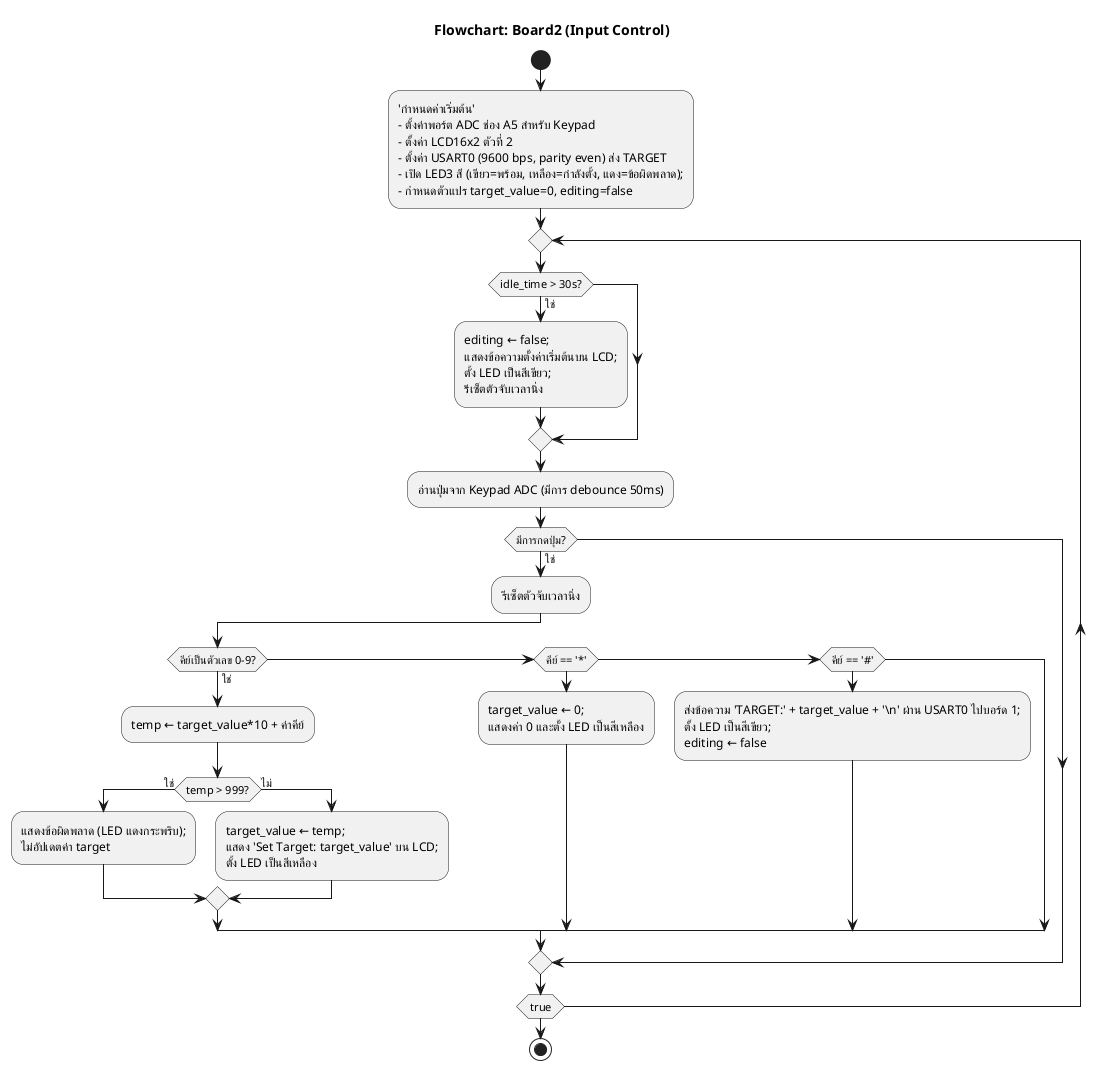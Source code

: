@startuml
title Flowchart: Board2 (Input Control)

start

:'กำหนดค่าเริ่มต้น'\n- ตั้งค่าพอร์ต ADC ช่อง A5 สำหรับ Keypad\n- ตั้งค่า LCD16x2 ตัวที่ 2\n- ตั้งค่า USART0 (9600 bps, parity even) ส่ง TARGET\n- เปิด LED3 สี (เขียว=พร้อม, เหลือง=กำลังตั้ง, แดง=ข้อผิดพลาด);\n- กำหนดตัวแปร target_value=0, editing=false;

repeat
  if (idle_time > 30s?) then (ใช่)
    :editing ← false;\nแสดงข้อความตั้งค่าเริ่มต้นบน LCD;\nตั้ง LED เป็นสีเขียว;\nรีเซ็ตตัวจับเวลานิ่ง;
  endif

  :อ่านปุ่มจาก Keypad ADC (มีการ debounce 50ms);
  if (มีการกดปุ่ม?) then (ใช่)
    :รีเซ็ตตัวจับเวลานิ่ง;
    if (คีย์เป็นตัวเลข 0–9?) then (ใช่)
      :temp ← target_value*10 + ค่าคีย์;
      if (temp > 999?) then (ใช่)
        :แสดงข้อผิดพลาด (LED แดงกระพริบ);\nไม่อัปเดตค่า target;
      else (ไม่)
        :target_value ← temp;\nแสดง 'Set Target: target_value' บน LCD;\nตั้ง LED เป็นสีเหลือง;
      endif
    else if (คีย์ == '*') then
      :target_value ← 0;\nแสดงค่า 0 และตั้ง LED เป็นสีเหลือง;
    else if (คีย์ == '#') then
      :ส่งข้อความ 'TARGET:' + target_value + '\\n' ผ่าน USART0 ไปบอร์ด 1;\nตั้ง LED เป็นสีเขียว;\nediting ← false;
    endif
  endif
repeat while (true)

stop

@enduml